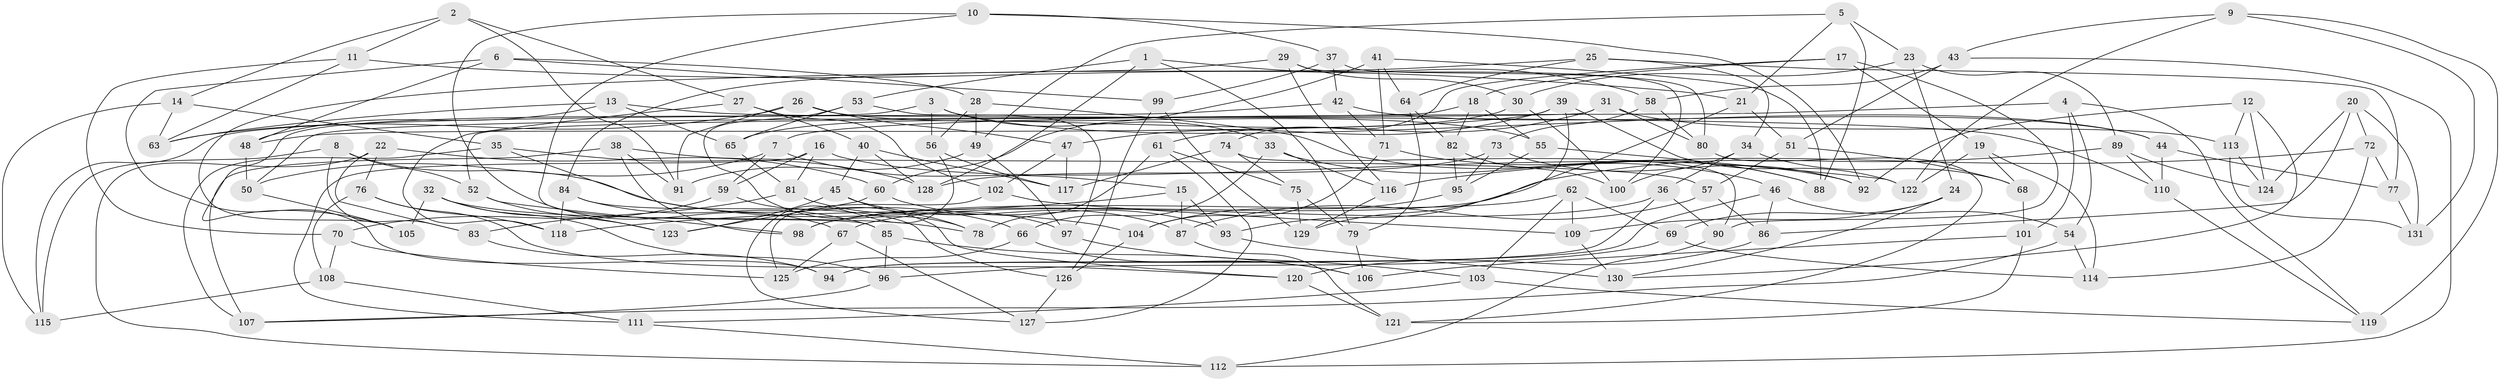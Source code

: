 // coarse degree distribution, {4: 0.35, 6: 0.6, 5: 0.0375, 3: 0.0125}
// Generated by graph-tools (version 1.1) at 2025/52/02/27/25 19:52:33]
// undirected, 131 vertices, 262 edges
graph export_dot {
graph [start="1"]
  node [color=gray90,style=filled];
  1;
  2;
  3;
  4;
  5;
  6;
  7;
  8;
  9;
  10;
  11;
  12;
  13;
  14;
  15;
  16;
  17;
  18;
  19;
  20;
  21;
  22;
  23;
  24;
  25;
  26;
  27;
  28;
  29;
  30;
  31;
  32;
  33;
  34;
  35;
  36;
  37;
  38;
  39;
  40;
  41;
  42;
  43;
  44;
  45;
  46;
  47;
  48;
  49;
  50;
  51;
  52;
  53;
  54;
  55;
  56;
  57;
  58;
  59;
  60;
  61;
  62;
  63;
  64;
  65;
  66;
  67;
  68;
  69;
  70;
  71;
  72;
  73;
  74;
  75;
  76;
  77;
  78;
  79;
  80;
  81;
  82;
  83;
  84;
  85;
  86;
  87;
  88;
  89;
  90;
  91;
  92;
  93;
  94;
  95;
  96;
  97;
  98;
  99;
  100;
  101;
  102;
  103;
  104;
  105;
  106;
  107;
  108;
  109;
  110;
  111;
  112;
  113;
  114;
  115;
  116;
  117;
  118;
  119;
  120;
  121;
  122;
  123;
  124;
  125;
  126;
  127;
  128;
  129;
  130;
  131;
  1 -- 53;
  1 -- 128;
  1 -- 58;
  1 -- 79;
  2 -- 14;
  2 -- 27;
  2 -- 11;
  2 -- 91;
  3 -- 56;
  3 -- 44;
  3 -- 33;
  3 -- 105;
  4 -- 119;
  4 -- 101;
  4 -- 54;
  4 -- 7;
  5 -- 88;
  5 -- 49;
  5 -- 23;
  5 -- 21;
  6 -- 99;
  6 -- 48;
  6 -- 94;
  6 -- 28;
  7 -- 15;
  7 -- 50;
  7 -- 59;
  8 -- 52;
  8 -- 83;
  8 -- 104;
  8 -- 115;
  9 -- 131;
  9 -- 119;
  9 -- 122;
  9 -- 43;
  10 -- 67;
  10 -- 85;
  10 -- 92;
  10 -- 37;
  11 -- 63;
  11 -- 21;
  11 -- 70;
  12 -- 92;
  12 -- 113;
  12 -- 130;
  12 -- 124;
  13 -- 65;
  13 -- 48;
  13 -- 63;
  13 -- 110;
  14 -- 115;
  14 -- 63;
  14 -- 35;
  15 -- 118;
  15 -- 87;
  15 -- 93;
  16 -- 92;
  16 -- 59;
  16 -- 81;
  16 -- 111;
  17 -- 18;
  17 -- 74;
  17 -- 90;
  17 -- 19;
  18 -- 50;
  18 -- 55;
  18 -- 82;
  19 -- 122;
  19 -- 68;
  19 -- 114;
  20 -- 131;
  20 -- 124;
  20 -- 86;
  20 -- 72;
  21 -- 51;
  21 -- 129;
  22 -- 112;
  22 -- 76;
  22 -- 83;
  22 -- 60;
  23 -- 89;
  23 -- 30;
  23 -- 24;
  24 -- 130;
  24 -- 69;
  24 -- 109;
  25 -- 84;
  25 -- 64;
  25 -- 34;
  25 -- 77;
  26 -- 55;
  26 -- 63;
  26 -- 47;
  26 -- 91;
  27 -- 118;
  27 -- 102;
  27 -- 40;
  28 -- 49;
  28 -- 56;
  28 -- 88;
  29 -- 116;
  29 -- 30;
  29 -- 100;
  29 -- 105;
  30 -- 100;
  30 -- 65;
  31 -- 61;
  31 -- 80;
  31 -- 52;
  31 -- 113;
  32 -- 78;
  32 -- 105;
  32 -- 123;
  32 -- 96;
  33 -- 46;
  33 -- 116;
  33 -- 66;
  34 -- 36;
  34 -- 68;
  34 -- 100;
  35 -- 107;
  35 -- 66;
  35 -- 128;
  36 -- 90;
  36 -- 67;
  36 -- 94;
  37 -- 80;
  37 -- 42;
  37 -- 99;
  38 -- 107;
  38 -- 91;
  38 -- 57;
  38 -- 98;
  39 -- 48;
  39 -- 122;
  39 -- 93;
  39 -- 47;
  40 -- 117;
  40 -- 128;
  40 -- 45;
  41 -- 60;
  41 -- 64;
  41 -- 71;
  41 -- 88;
  42 -- 115;
  42 -- 71;
  42 -- 44;
  43 -- 58;
  43 -- 51;
  43 -- 112;
  44 -- 77;
  44 -- 110;
  45 -- 87;
  45 -- 78;
  45 -- 123;
  46 -- 54;
  46 -- 94;
  46 -- 86;
  47 -- 102;
  47 -- 117;
  48 -- 50;
  49 -- 91;
  49 -- 97;
  50 -- 105;
  51 -- 57;
  51 -- 68;
  52 -- 98;
  52 -- 123;
  53 -- 97;
  53 -- 78;
  53 -- 65;
  54 -- 114;
  54 -- 107;
  55 -- 122;
  55 -- 95;
  56 -- 127;
  56 -- 117;
  57 -- 87;
  57 -- 86;
  58 -- 80;
  58 -- 73;
  59 -- 70;
  59 -- 120;
  60 -- 123;
  60 -- 93;
  61 -- 75;
  61 -- 127;
  61 -- 78;
  62 -- 69;
  62 -- 103;
  62 -- 98;
  62 -- 109;
  64 -- 79;
  64 -- 82;
  65 -- 81;
  66 -- 125;
  66 -- 106;
  67 -- 125;
  67 -- 127;
  68 -- 101;
  69 -- 114;
  69 -- 96;
  70 -- 108;
  70 -- 125;
  71 -- 88;
  71 -- 104;
  72 -- 116;
  72 -- 114;
  72 -- 77;
  73 -- 95;
  73 -- 128;
  73 -- 92;
  74 -- 117;
  74 -- 90;
  74 -- 75;
  75 -- 129;
  75 -- 79;
  76 -- 120;
  76 -- 108;
  76 -- 118;
  77 -- 131;
  79 -- 106;
  80 -- 121;
  81 -- 97;
  81 -- 83;
  82 -- 95;
  82 -- 100;
  83 -- 94;
  84 -- 126;
  84 -- 85;
  84 -- 118;
  85 -- 96;
  85 -- 106;
  86 -- 120;
  87 -- 121;
  89 -- 98;
  89 -- 124;
  89 -- 110;
  90 -- 112;
  93 -- 130;
  95 -- 104;
  96 -- 107;
  97 -- 103;
  99 -- 126;
  99 -- 129;
  101 -- 121;
  101 -- 106;
  102 -- 125;
  102 -- 109;
  103 -- 111;
  103 -- 119;
  104 -- 126;
  108 -- 115;
  108 -- 111;
  109 -- 130;
  110 -- 119;
  111 -- 112;
  113 -- 131;
  113 -- 124;
  116 -- 129;
  120 -- 121;
  126 -- 127;
}

